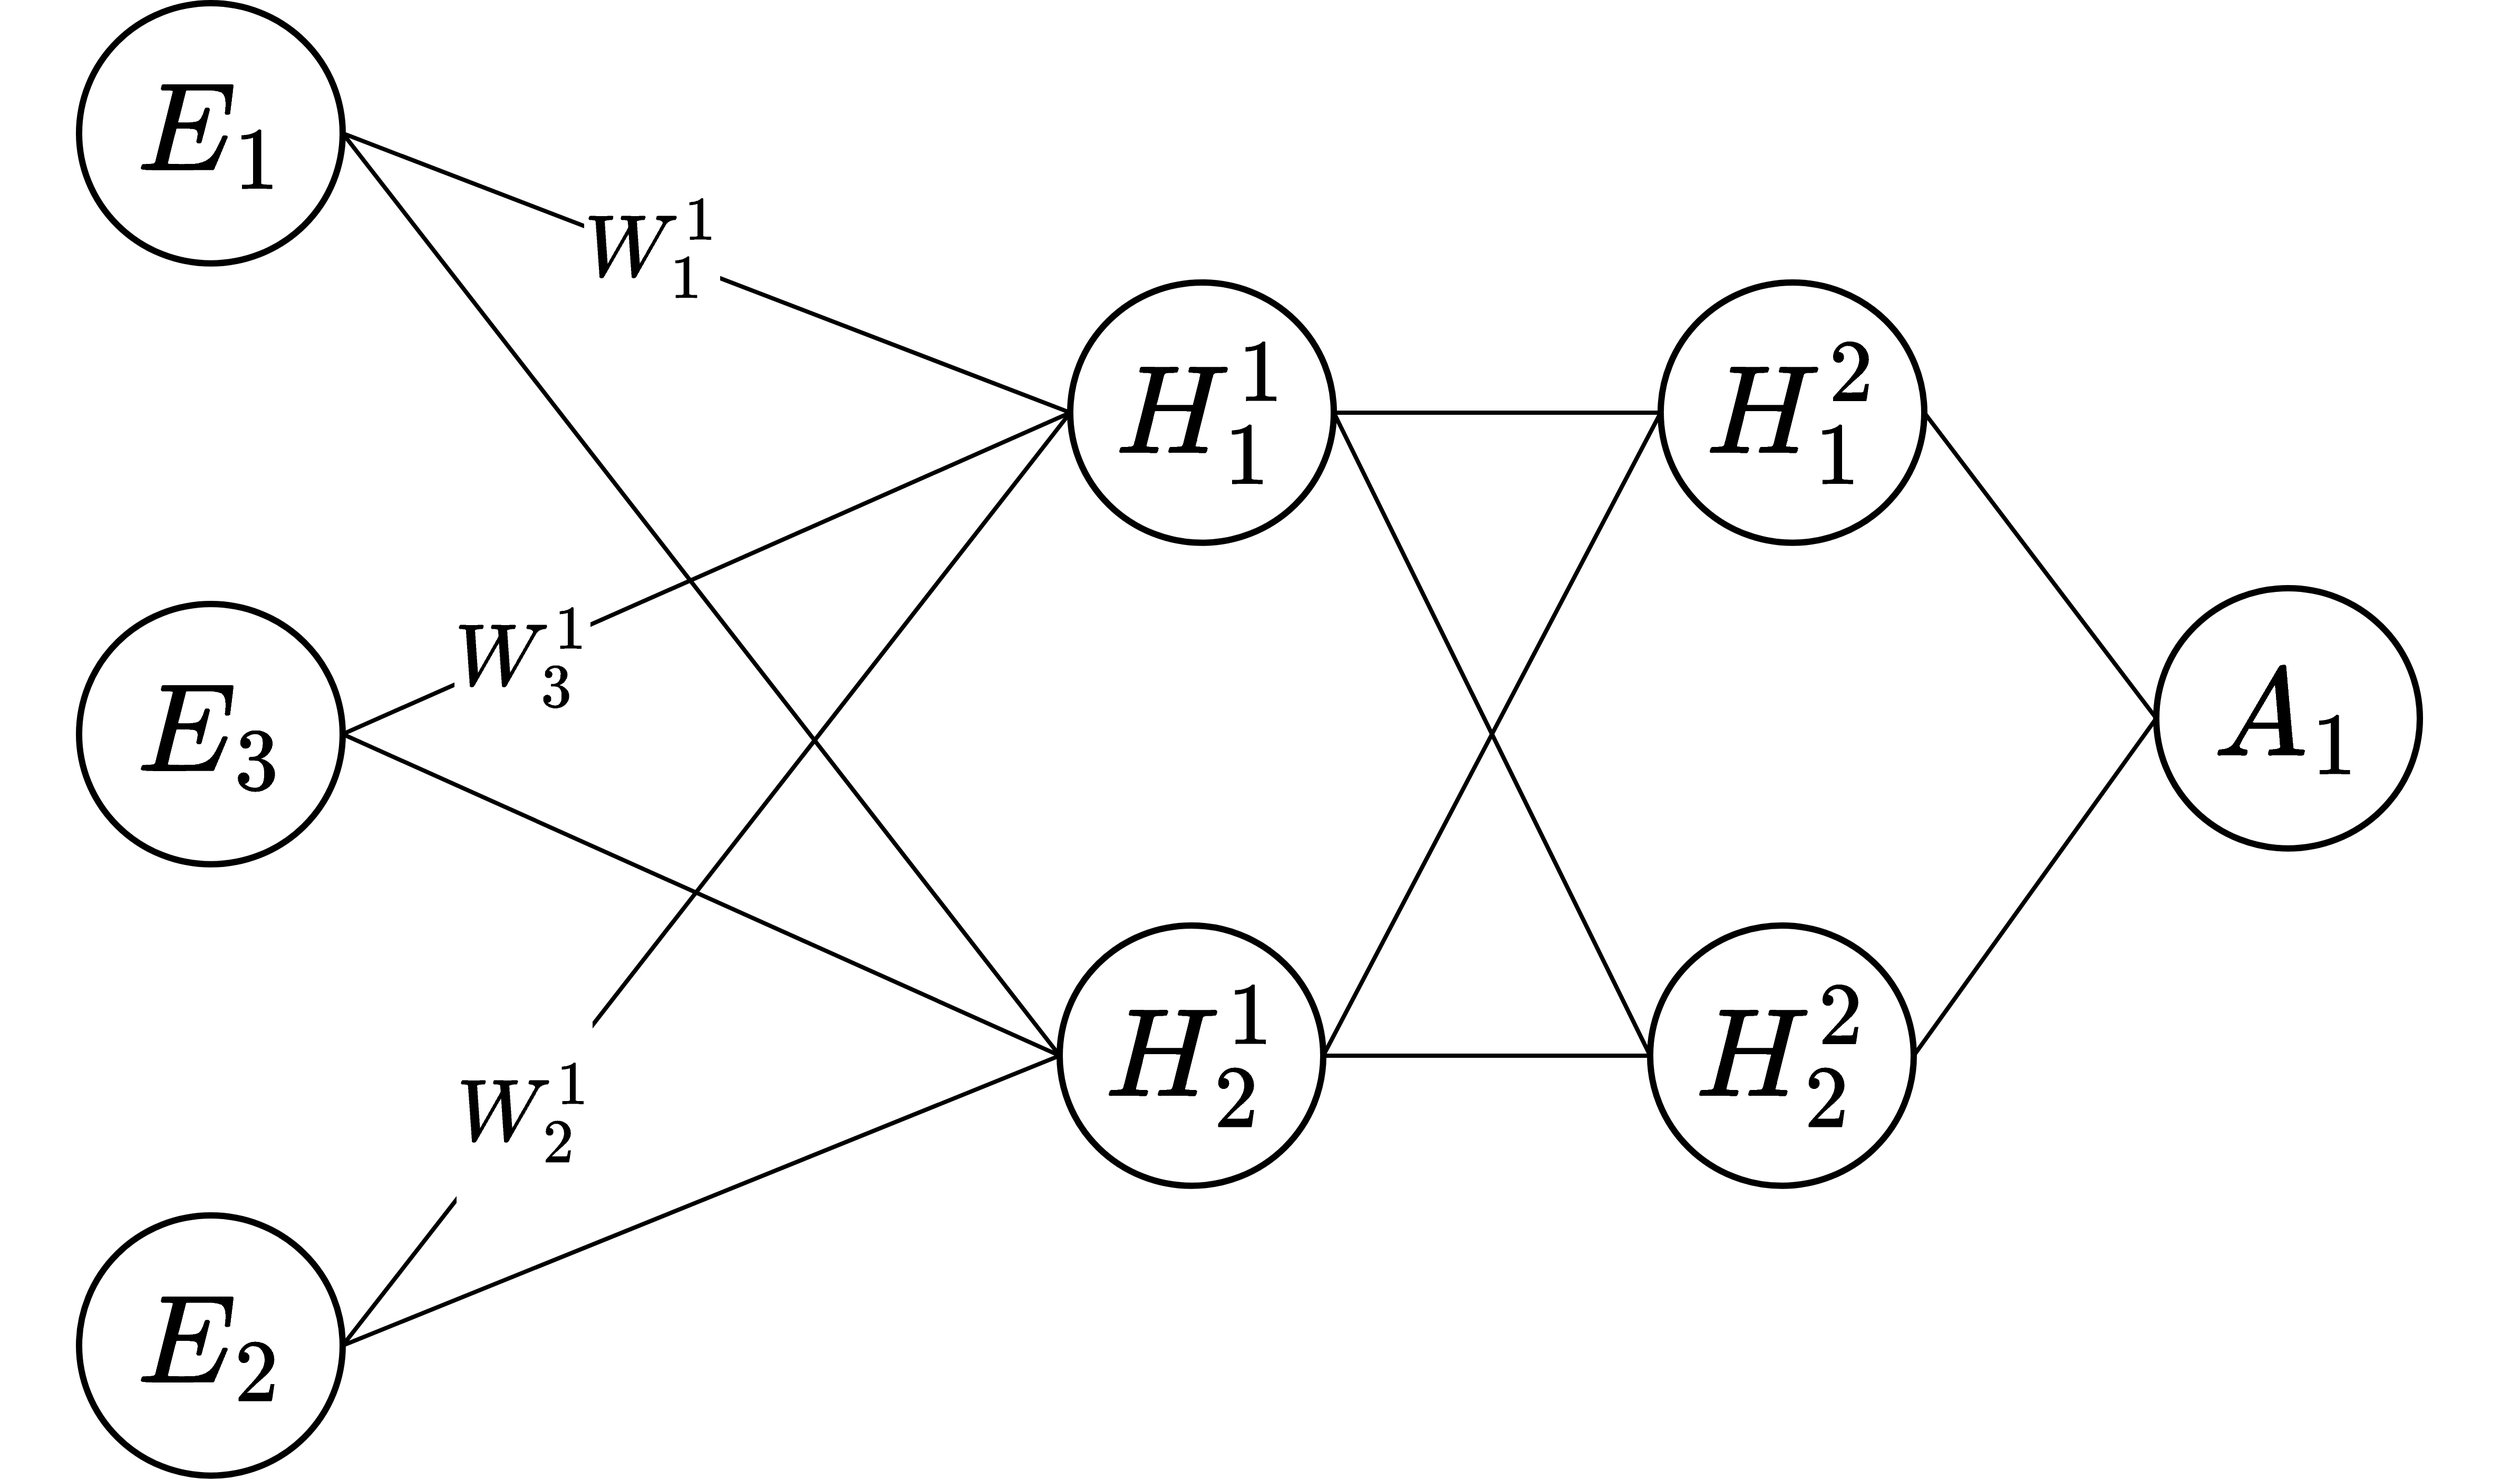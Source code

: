 <mxfile>
    <diagram id="bMsaWp_U04bSCfyDXs2s" name="SimpleNN">
        <mxGraphModel dx="2963" dy="2980" grid="1" gridSize="10" guides="1" tooltips="1" connect="1" arrows="1" fold="1" page="1" pageScale="1" pageWidth="700" pageHeight="700" background="none" math="1" shadow="0">
            <root>
                <mxCell id="0"/>
                <mxCell id="1" parent="0"/>
                <mxCell id="10" value="&lt;font style=&quot;font-size: 70px;&quot;&gt;$$W^1_1$$&lt;/font&gt;" style="edgeStyle=none;html=1;exitX=1;exitY=0.5;exitDx=0;exitDy=0;entryX=0;entryY=0.5;entryDx=0;entryDy=0;strokeColor=default;endArrow=none;endFill=0;fontSize=70;strokeWidth=4;" parent="1" source="2" target="5" edge="1">
                    <mxGeometry x="-0.156" y="4" relative="1" as="geometry">
                        <mxPoint as="offset"/>
                    </mxGeometry>
                </mxCell>
                <mxCell id="12" style="edgeStyle=none;html=1;exitX=1;exitY=0.5;exitDx=0;exitDy=0;entryX=0;entryY=0.5;entryDx=0;entryDy=0;endArrow=none;endFill=0;fontSize=100;strokeWidth=4;" parent="1" source="2" target="6" edge="1">
                    <mxGeometry relative="1" as="geometry"/>
                </mxCell>
                <mxCell id="2" value="$$E_1$$" style="ellipse;whiteSpace=wrap;html=1;fontSize=100;strokeWidth=6;aspect=fixed;" parent="1" vertex="1">
                    <mxGeometry x="80" width="250" height="246.88" as="geometry"/>
                </mxCell>
                <mxCell id="14" value="&lt;span style=&quot;color: rgb(0, 0, 0); font-family: Helvetica; font-size: 70px; font-style: normal; font-variant-ligatures: normal; font-variant-caps: normal; font-weight: 400; letter-spacing: normal; orphans: 2; text-align: center; text-indent: 0px; text-transform: none; widows: 2; word-spacing: 0px; -webkit-text-stroke-width: 0px; background-color: rgb(255, 255, 255); text-decoration-thickness: initial; text-decoration-style: initial; text-decoration-color: initial; float: none; display: inline !important;&quot;&gt;$$W^1_2$$&lt;/span&gt;" style="edgeStyle=none;html=1;exitX=1;exitY=0.5;exitDx=0;exitDy=0;entryX=0;entryY=0.5;entryDx=0;entryDy=0;endArrow=none;endFill=0;labelPosition=center;verticalLabelPosition=middle;align=center;verticalAlign=middle;fontSize=70;strokeWidth=4;" parent="1" source="3" target="5" edge="1">
                    <mxGeometry x="-0.5" relative="1" as="geometry">
                        <mxPoint as="offset"/>
                    </mxGeometry>
                </mxCell>
                <mxCell id="15" style="edgeStyle=none;html=1;exitX=1;exitY=0.5;exitDx=0;exitDy=0;entryX=0;entryY=0.5;entryDx=0;entryDy=0;strokeColor=default;endArrow=none;endFill=0;fontSize=100;strokeWidth=4;" parent="1" source="3" target="6" edge="1">
                    <mxGeometry relative="1" as="geometry"/>
                </mxCell>
                <mxCell id="3" value="$$E_2$$" style="ellipse;whiteSpace=wrap;html=1;aspect=fixed;fontSize=100;strokeWidth=6;" parent="1" vertex="1">
                    <mxGeometry x="80" y="1150" width="250" height="246.88" as="geometry"/>
                </mxCell>
                <mxCell id="16" style="edgeStyle=none;html=1;exitX=1;exitY=0.5;exitDx=0;exitDy=0;strokeColor=default;endArrow=none;endFill=0;entryX=0;entryY=0.5;entryDx=0;entryDy=0;fontSize=100;strokeWidth=4;" parent="1" source="4" target="6" edge="1">
                    <mxGeometry relative="1" as="geometry">
                        <mxPoint x="230" y="430" as="targetPoint"/>
                    </mxGeometry>
                </mxCell>
                <mxCell id="17" value="&lt;span style=&quot;font-size: 70px;&quot;&gt;$$W^1_3$$&lt;/span&gt;" style="edgeStyle=none;html=1;exitX=1;exitY=0.5;exitDx=0;exitDy=0;entryX=0;entryY=0.5;entryDx=0;entryDy=0;strokeColor=default;endArrow=none;endFill=0;fontSize=70;strokeWidth=4;labelBackgroundColor=default;" parent="1" source="4" target="5" edge="1">
                    <mxGeometry x="-0.509" y="-2" relative="1" as="geometry">
                        <mxPoint as="offset"/>
                    </mxGeometry>
                </mxCell>
                <mxCell id="4" value="$$E_3$$" style="ellipse;whiteSpace=wrap;html=1;aspect=fixed;fontSize=100;strokeWidth=6;" parent="1" vertex="1">
                    <mxGeometry x="80" y="570" width="250" height="246.88" as="geometry"/>
                </mxCell>
                <mxCell id="18" style="edgeStyle=none;html=1;exitX=1;exitY=0.5;exitDx=0;exitDy=0;entryX=0;entryY=0.5;entryDx=0;entryDy=0;strokeColor=default;endArrow=none;endFill=0;fontSize=100;strokeWidth=4;" parent="1" source="5" target="8" edge="1">
                    <mxGeometry relative="1" as="geometry"/>
                </mxCell>
                <mxCell id="19" style="edgeStyle=none;html=1;exitX=1;exitY=0.5;exitDx=0;exitDy=0;entryX=0;entryY=0.5;entryDx=0;entryDy=0;strokeColor=default;endArrow=none;endFill=0;fontSize=100;strokeWidth=4;" parent="1" source="5" target="7" edge="1">
                    <mxGeometry relative="1" as="geometry"/>
                </mxCell>
                <mxCell id="5" value="$$H^1_1$$" style="ellipse;whiteSpace=wrap;html=1;aspect=fixed;fontSize=100;strokeWidth=6;" parent="1" vertex="1">
                    <mxGeometry x="1020" y="265" width="250" height="246.88" as="geometry"/>
                </mxCell>
                <mxCell id="20" style="edgeStyle=none;html=1;exitX=1;exitY=0.5;exitDx=0;exitDy=0;entryX=0;entryY=0.5;entryDx=0;entryDy=0;strokeColor=default;endArrow=none;endFill=0;fontSize=100;strokeWidth=4;" parent="1" source="6" target="7" edge="1">
                    <mxGeometry relative="1" as="geometry"/>
                </mxCell>
                <mxCell id="21" style="edgeStyle=none;html=1;exitX=1;exitY=0.5;exitDx=0;exitDy=0;entryX=0;entryY=0.5;entryDx=0;entryDy=0;strokeColor=default;endArrow=none;endFill=0;fontSize=100;strokeWidth=4;" parent="1" source="6" target="8" edge="1">
                    <mxGeometry relative="1" as="geometry"/>
                </mxCell>
                <mxCell id="6" value="$$H^1_2$$" style="ellipse;whiteSpace=wrap;html=1;aspect=fixed;fontSize=100;strokeWidth=6;" parent="1" vertex="1">
                    <mxGeometry x="1010" y="875" width="250" height="246.88" as="geometry"/>
                </mxCell>
                <mxCell id="22" style="edgeStyle=none;html=1;exitX=1;exitY=0.5;exitDx=0;exitDy=0;entryX=0;entryY=0.5;entryDx=0;entryDy=0;strokeColor=default;endArrow=none;endFill=0;fontSize=100;strokeWidth=4;" parent="1" source="7" target="9" edge="1">
                    <mxGeometry relative="1" as="geometry"/>
                </mxCell>
                <mxCell id="7" value="$$H^2_1$$" style="ellipse;whiteSpace=wrap;html=1;aspect=fixed;fontSize=100;strokeWidth=6;" parent="1" vertex="1">
                    <mxGeometry x="1580" y="265" width="250" height="246.88" as="geometry"/>
                </mxCell>
                <mxCell id="35" style="edgeStyle=none;html=1;exitX=1;exitY=0.5;exitDx=0;exitDy=0;strokeWidth=4;fontSize=100;endArrow=none;endFill=0;entryX=0;entryY=0.5;entryDx=0;entryDy=0;" edge="1" parent="1" source="8" target="9">
                    <mxGeometry relative="1" as="geometry"/>
                </mxCell>
                <mxCell id="8" value="$$H^2_2$$" style="ellipse;whiteSpace=wrap;html=1;aspect=fixed;fontSize=100;strokeWidth=6;" parent="1" vertex="1">
                    <mxGeometry x="1570" y="875" width="250" height="246.88" as="geometry"/>
                </mxCell>
                <mxCell id="9" value="$$A_1$$" style="ellipse;whiteSpace=wrap;html=1;aspect=fixed;fontSize=100;strokeWidth=6;" parent="1" vertex="1">
                    <mxGeometry x="2050" y="555" width="250" height="246.88" as="geometry"/>
                </mxCell>
            </root>
        </mxGraphModel>
    </diagram>
</mxfile>